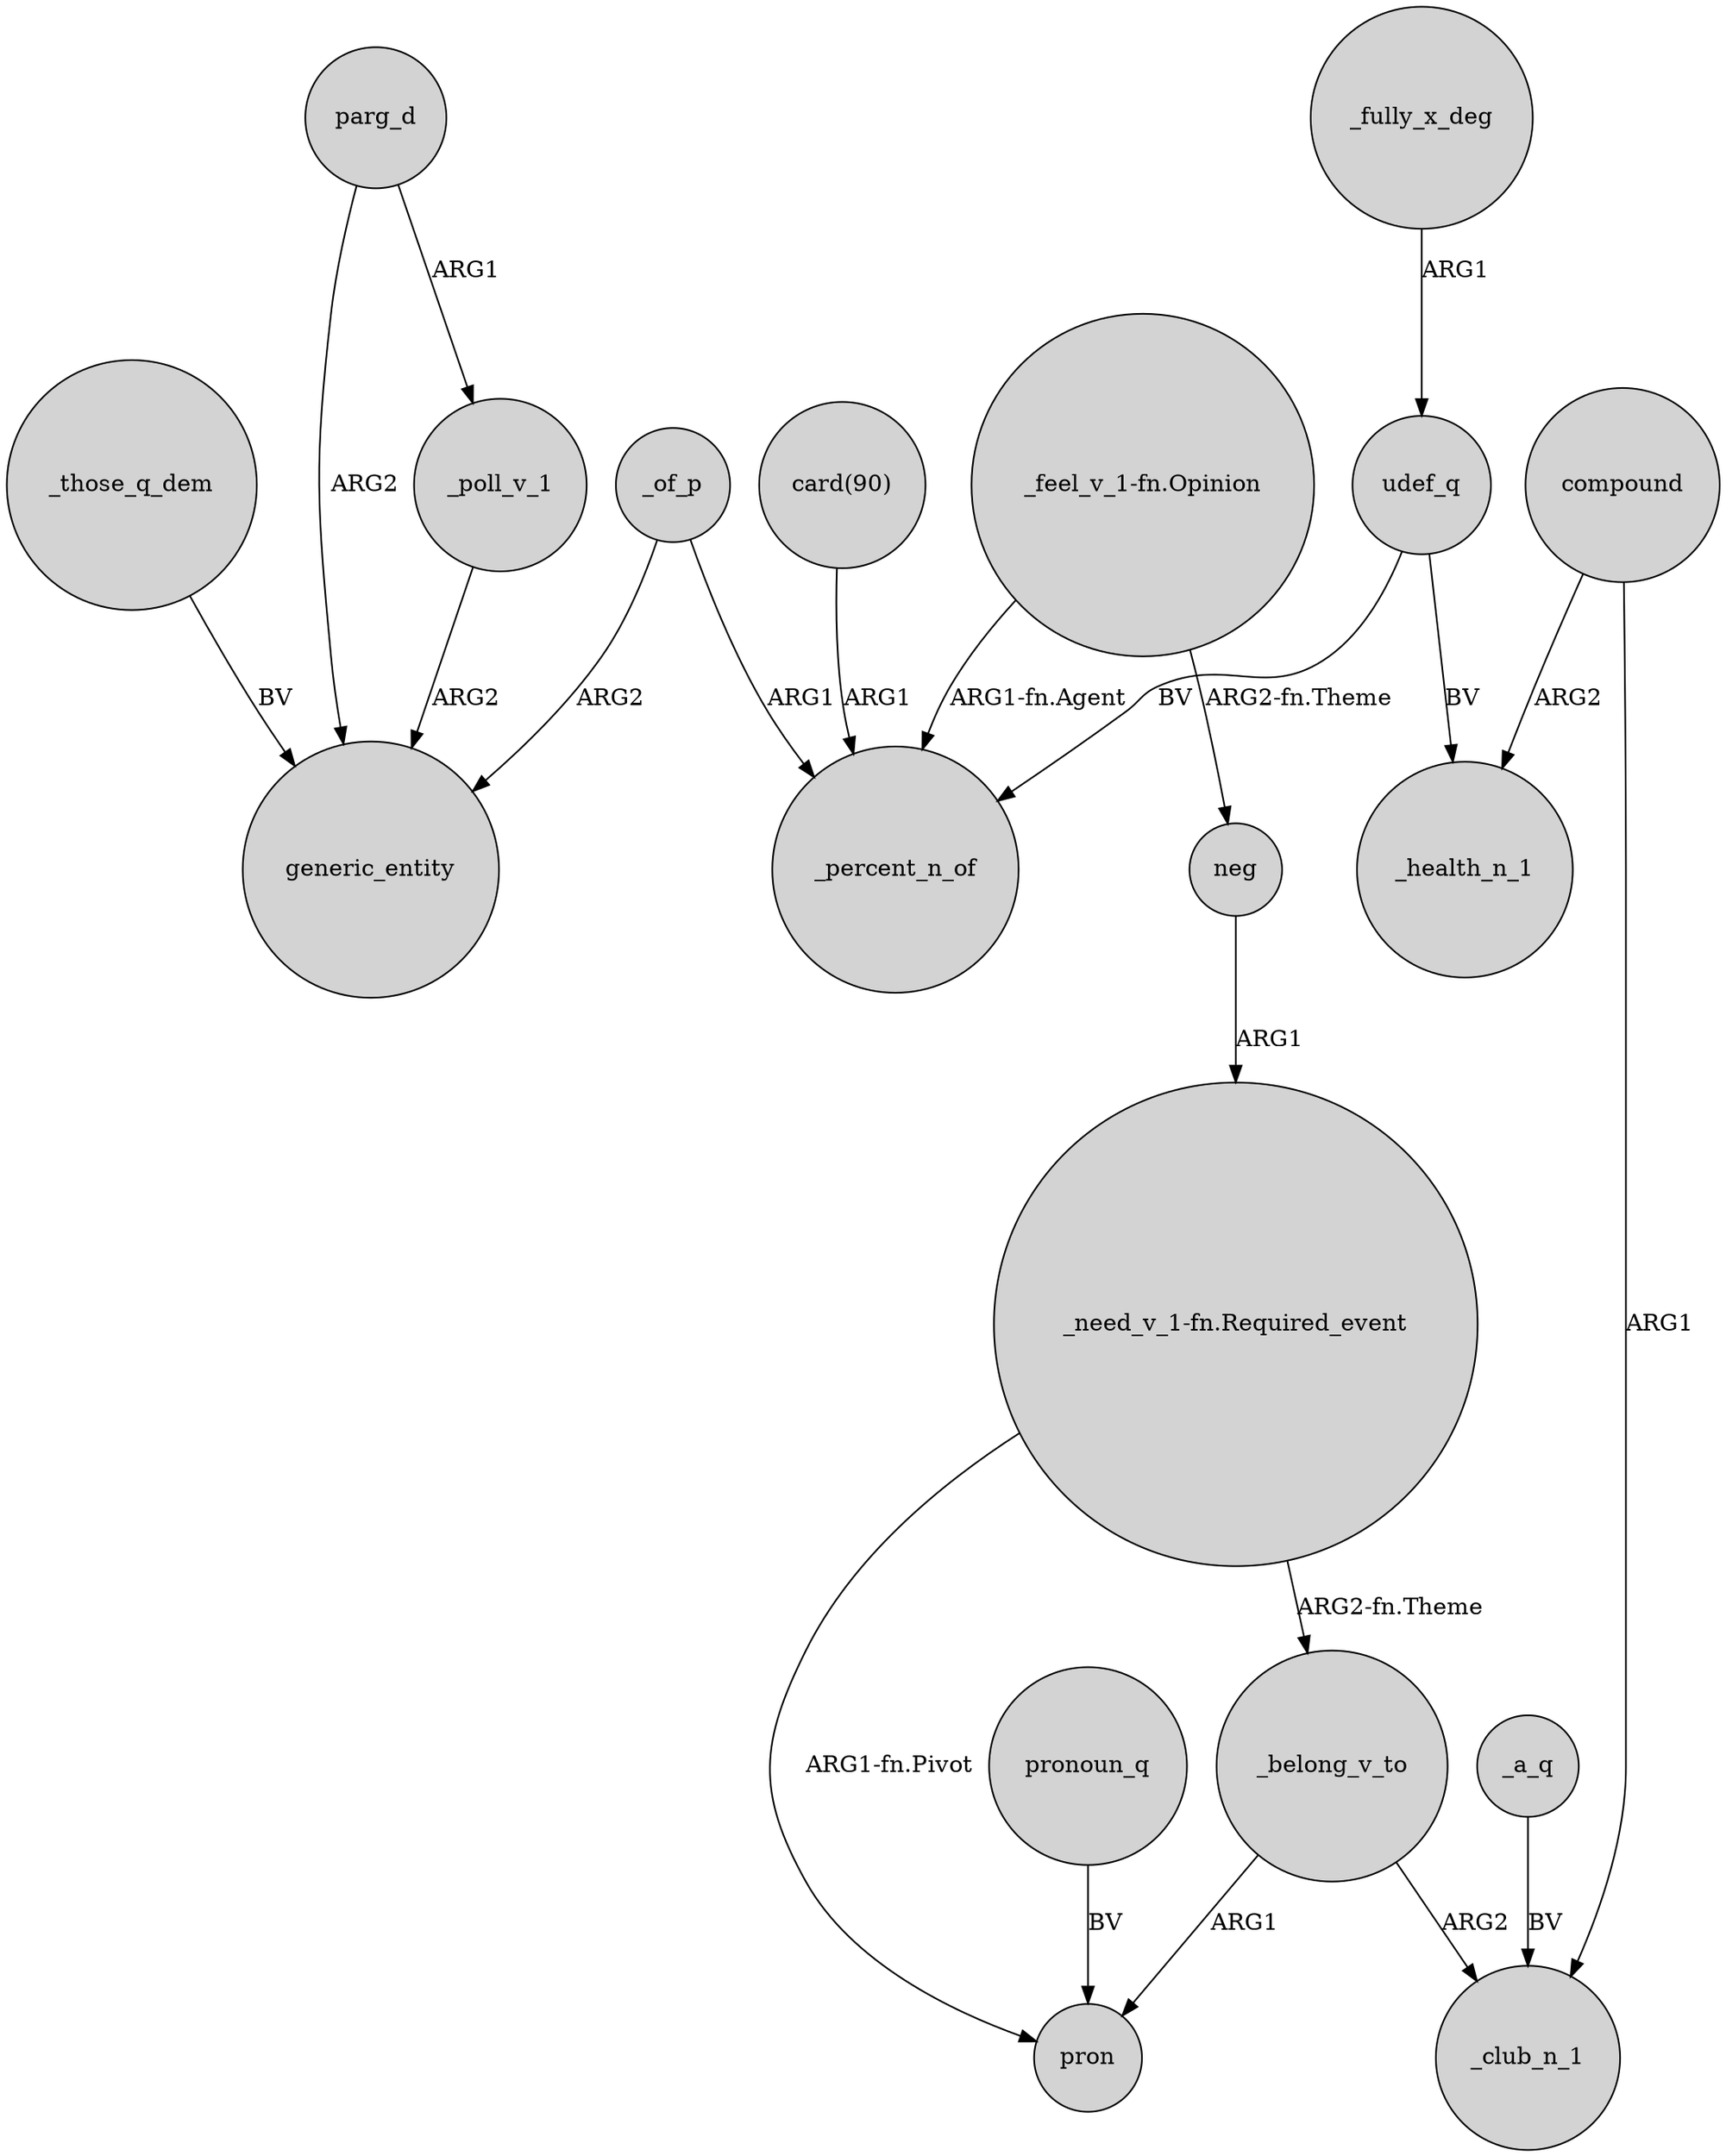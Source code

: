 digraph {
	node [shape=circle style=filled]
	_of_p -> generic_entity [label=ARG2]
	parg_d -> _poll_v_1 [label=ARG1]
	"_need_v_1-fn.Required_event" -> pron [label="ARG1-fn.Pivot"]
	parg_d -> generic_entity [label=ARG2]
	neg -> "_need_v_1-fn.Required_event" [label=ARG1]
	_belong_v_to -> pron [label=ARG1]
	_of_p -> _percent_n_of [label=ARG1]
	pronoun_q -> pron [label=BV]
	compound -> _health_n_1 [label=ARG2]
	compound -> _club_n_1 [label=ARG1]
	udef_q -> _health_n_1 [label=BV]
	"_feel_v_1-fn.Opinion" -> neg [label="ARG2-fn.Theme"]
	_poll_v_1 -> generic_entity [label=ARG2]
	"card(90)" -> _percent_n_of [label=ARG1]
	"_feel_v_1-fn.Opinion" -> _percent_n_of [label="ARG1-fn.Agent"]
	"_need_v_1-fn.Required_event" -> _belong_v_to [label="ARG2-fn.Theme"]
	udef_q -> _percent_n_of [label=BV]
	_belong_v_to -> _club_n_1 [label=ARG2]
	_those_q_dem -> generic_entity [label=BV]
	_a_q -> _club_n_1 [label=BV]
	_fully_x_deg -> udef_q [label=ARG1]
}

